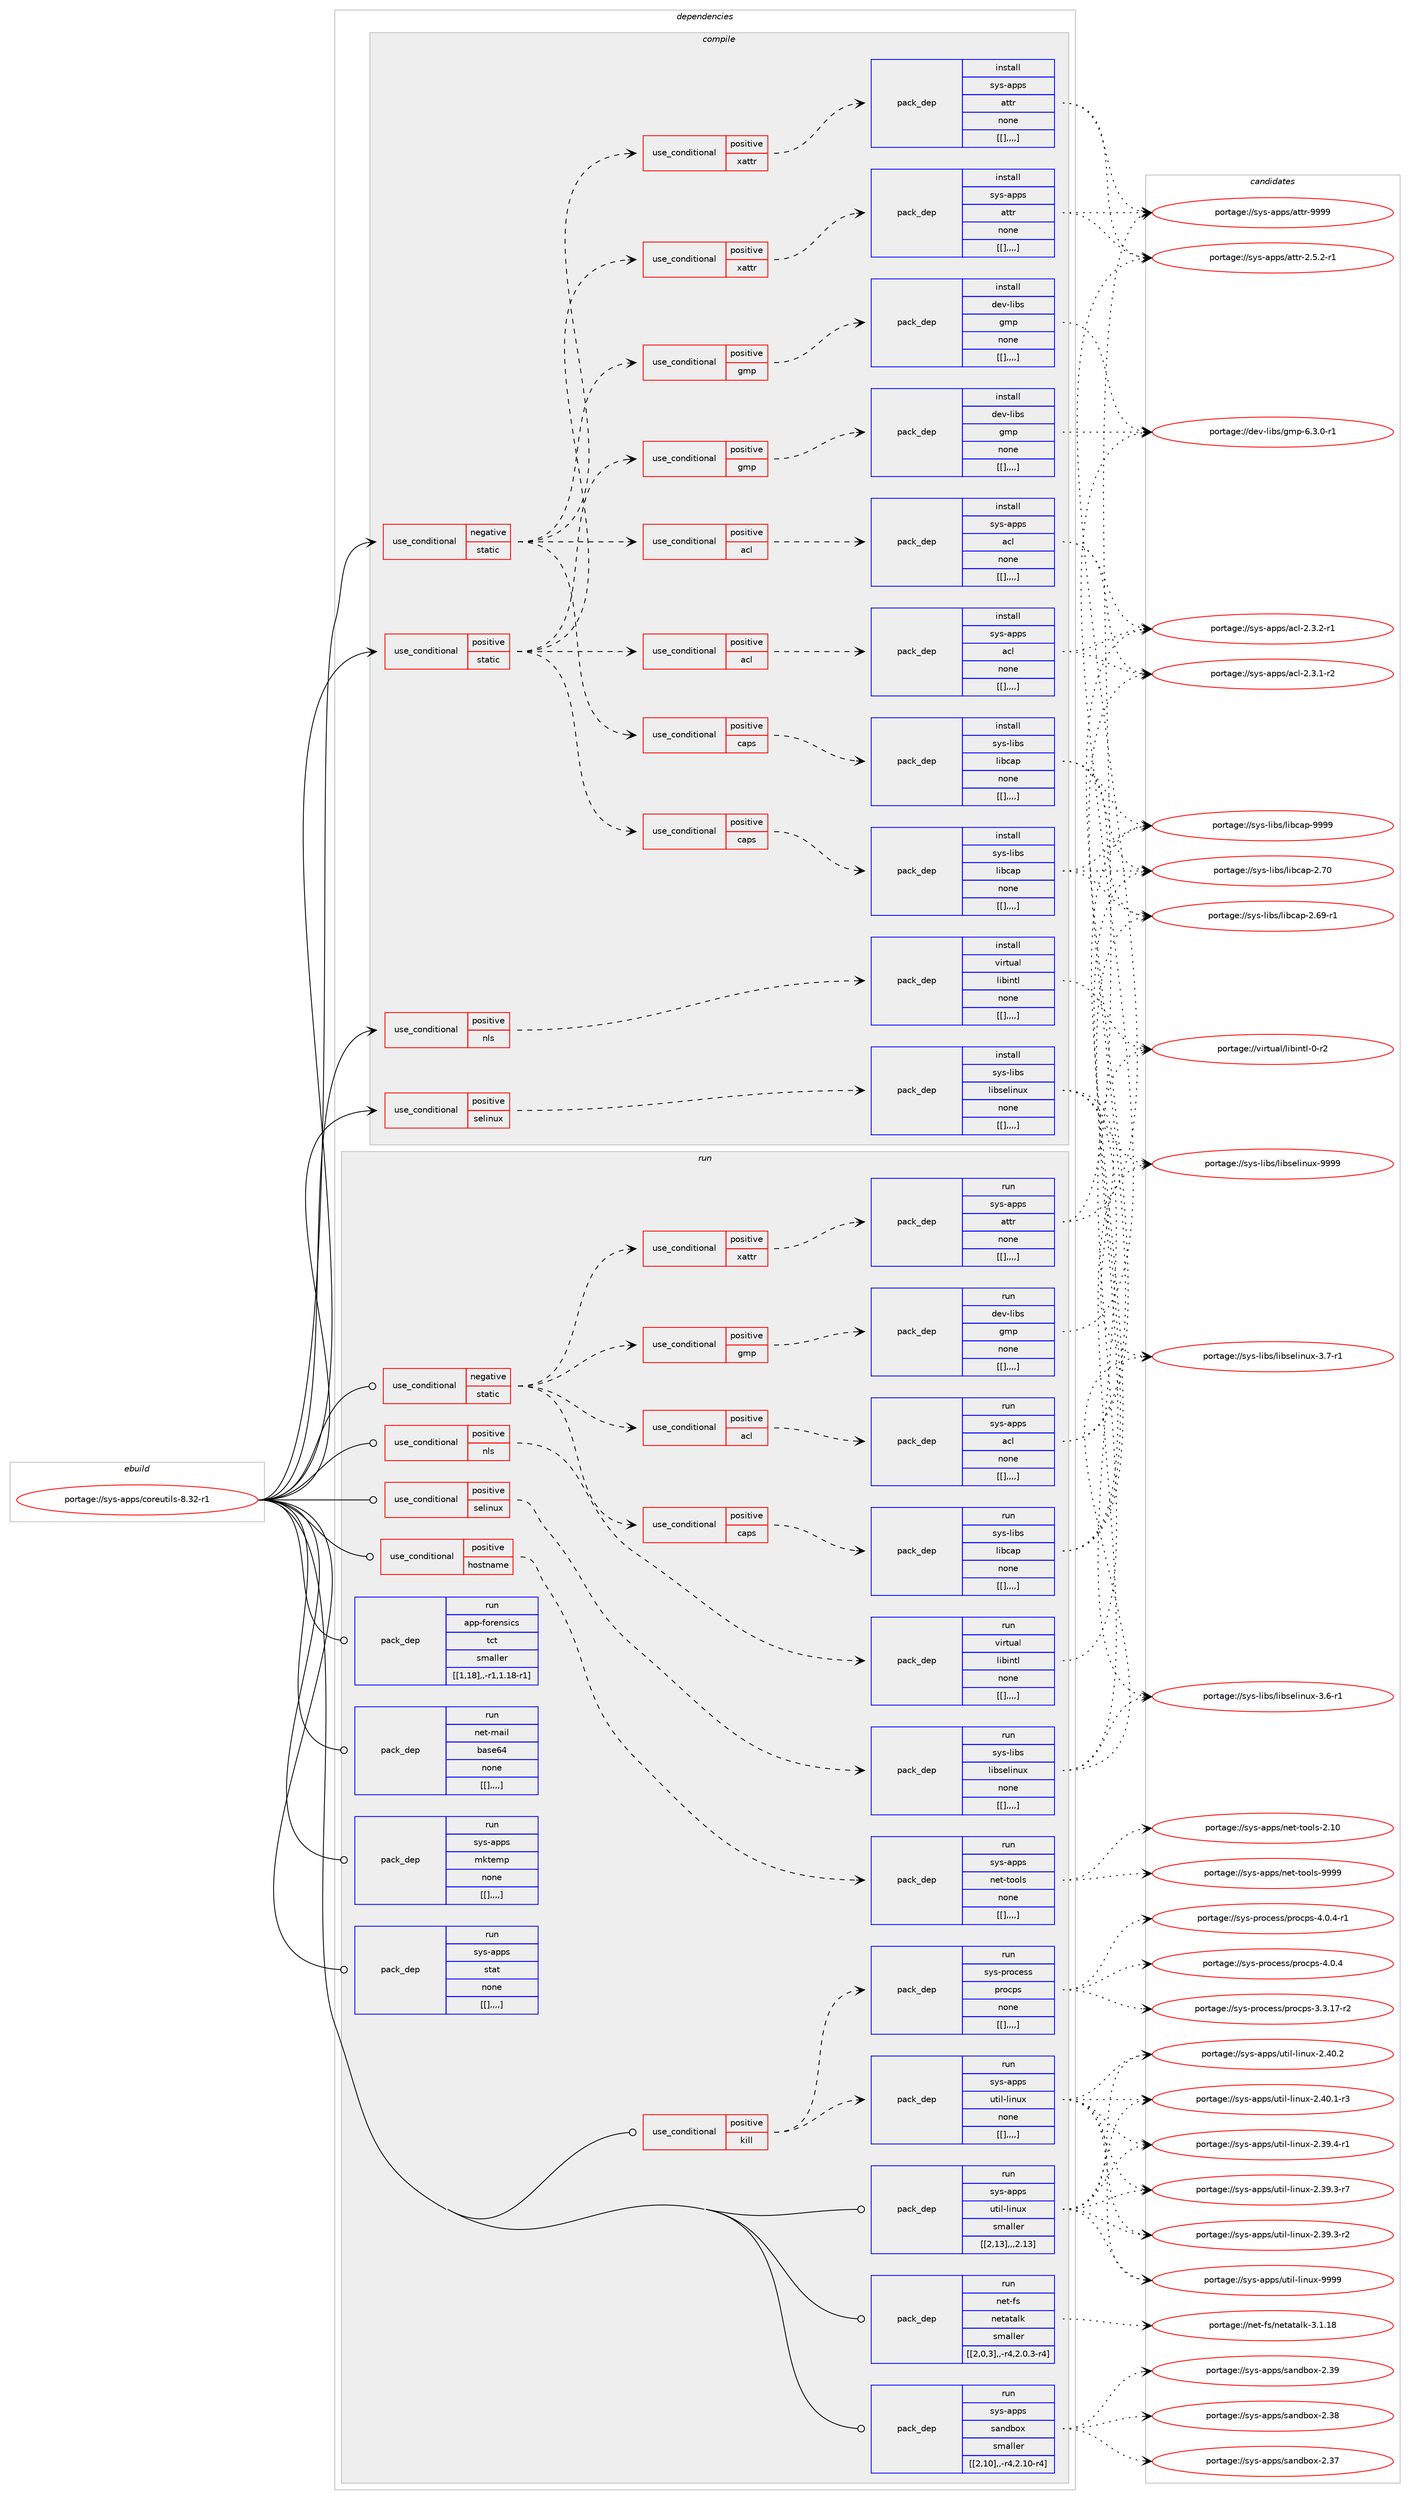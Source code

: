 digraph prolog {

# *************
# Graph options
# *************

newrank=true;
concentrate=true;
compound=true;
graph [rankdir=LR,fontname=Helvetica,fontsize=10,ranksep=1.5];#, ranksep=2.5, nodesep=0.2];
edge  [arrowhead=vee];
node  [fontname=Helvetica,fontsize=10];

# **********
# The ebuild
# **********

subgraph cluster_leftcol {
color=gray;
label=<<i>ebuild</i>>;
id [label="portage://sys-apps/coreutils-8.32-r1", color=red, width=4, href="../sys-apps/coreutils-8.32-r1.svg"];
}

# ****************
# The dependencies
# ****************

subgraph cluster_midcol {
color=gray;
label=<<i>dependencies</i>>;
subgraph cluster_compile {
fillcolor="#eeeeee";
style=filled;
label=<<i>compile</i>>;
subgraph cond6275 {
dependency16701 [label=<<TABLE BORDER="0" CELLBORDER="1" CELLSPACING="0" CELLPADDING="4"><TR><TD ROWSPAN="3" CELLPADDING="10">use_conditional</TD></TR><TR><TD>negative</TD></TR><TR><TD>static</TD></TR></TABLE>>, shape=none, color=red];
subgraph cond6276 {
dependency16702 [label=<<TABLE BORDER="0" CELLBORDER="1" CELLSPACING="0" CELLPADDING="4"><TR><TD ROWSPAN="3" CELLPADDING="10">use_conditional</TD></TR><TR><TD>positive</TD></TR><TR><TD>acl</TD></TR></TABLE>>, shape=none, color=red];
subgraph pack10376 {
dependency16703 [label=<<TABLE BORDER="0" CELLBORDER="1" CELLSPACING="0" CELLPADDING="4" WIDTH="220"><TR><TD ROWSPAN="6" CELLPADDING="30">pack_dep</TD></TR><TR><TD WIDTH="110">install</TD></TR><TR><TD>sys-apps</TD></TR><TR><TD>acl</TD></TR><TR><TD>none</TD></TR><TR><TD>[[],,,,]</TD></TR></TABLE>>, shape=none, color=blue];
}
dependency16702:e -> dependency16703:w [weight=20,style="dashed",arrowhead="vee"];
}
dependency16701:e -> dependency16702:w [weight=20,style="dashed",arrowhead="vee"];
subgraph cond6277 {
dependency16704 [label=<<TABLE BORDER="0" CELLBORDER="1" CELLSPACING="0" CELLPADDING="4"><TR><TD ROWSPAN="3" CELLPADDING="10">use_conditional</TD></TR><TR><TD>positive</TD></TR><TR><TD>caps</TD></TR></TABLE>>, shape=none, color=red];
subgraph pack10377 {
dependency16705 [label=<<TABLE BORDER="0" CELLBORDER="1" CELLSPACING="0" CELLPADDING="4" WIDTH="220"><TR><TD ROWSPAN="6" CELLPADDING="30">pack_dep</TD></TR><TR><TD WIDTH="110">install</TD></TR><TR><TD>sys-libs</TD></TR><TR><TD>libcap</TD></TR><TR><TD>none</TD></TR><TR><TD>[[],,,,]</TD></TR></TABLE>>, shape=none, color=blue];
}
dependency16704:e -> dependency16705:w [weight=20,style="dashed",arrowhead="vee"];
}
dependency16701:e -> dependency16704:w [weight=20,style="dashed",arrowhead="vee"];
subgraph cond6278 {
dependency16706 [label=<<TABLE BORDER="0" CELLBORDER="1" CELLSPACING="0" CELLPADDING="4"><TR><TD ROWSPAN="3" CELLPADDING="10">use_conditional</TD></TR><TR><TD>positive</TD></TR><TR><TD>gmp</TD></TR></TABLE>>, shape=none, color=red];
subgraph pack10378 {
dependency16707 [label=<<TABLE BORDER="0" CELLBORDER="1" CELLSPACING="0" CELLPADDING="4" WIDTH="220"><TR><TD ROWSPAN="6" CELLPADDING="30">pack_dep</TD></TR><TR><TD WIDTH="110">install</TD></TR><TR><TD>dev-libs</TD></TR><TR><TD>gmp</TD></TR><TR><TD>none</TD></TR><TR><TD>[[],,,,]</TD></TR></TABLE>>, shape=none, color=blue];
}
dependency16706:e -> dependency16707:w [weight=20,style="dashed",arrowhead="vee"];
}
dependency16701:e -> dependency16706:w [weight=20,style="dashed",arrowhead="vee"];
subgraph cond6279 {
dependency16708 [label=<<TABLE BORDER="0" CELLBORDER="1" CELLSPACING="0" CELLPADDING="4"><TR><TD ROWSPAN="3" CELLPADDING="10">use_conditional</TD></TR><TR><TD>positive</TD></TR><TR><TD>xattr</TD></TR></TABLE>>, shape=none, color=red];
subgraph pack10379 {
dependency16709 [label=<<TABLE BORDER="0" CELLBORDER="1" CELLSPACING="0" CELLPADDING="4" WIDTH="220"><TR><TD ROWSPAN="6" CELLPADDING="30">pack_dep</TD></TR><TR><TD WIDTH="110">install</TD></TR><TR><TD>sys-apps</TD></TR><TR><TD>attr</TD></TR><TR><TD>none</TD></TR><TR><TD>[[],,,,]</TD></TR></TABLE>>, shape=none, color=blue];
}
dependency16708:e -> dependency16709:w [weight=20,style="dashed",arrowhead="vee"];
}
dependency16701:e -> dependency16708:w [weight=20,style="dashed",arrowhead="vee"];
}
id:e -> dependency16701:w [weight=20,style="solid",arrowhead="vee"];
subgraph cond6280 {
dependency16710 [label=<<TABLE BORDER="0" CELLBORDER="1" CELLSPACING="0" CELLPADDING="4"><TR><TD ROWSPAN="3" CELLPADDING="10">use_conditional</TD></TR><TR><TD>positive</TD></TR><TR><TD>nls</TD></TR></TABLE>>, shape=none, color=red];
subgraph pack10380 {
dependency16711 [label=<<TABLE BORDER="0" CELLBORDER="1" CELLSPACING="0" CELLPADDING="4" WIDTH="220"><TR><TD ROWSPAN="6" CELLPADDING="30">pack_dep</TD></TR><TR><TD WIDTH="110">install</TD></TR><TR><TD>virtual</TD></TR><TR><TD>libintl</TD></TR><TR><TD>none</TD></TR><TR><TD>[[],,,,]</TD></TR></TABLE>>, shape=none, color=blue];
}
dependency16710:e -> dependency16711:w [weight=20,style="dashed",arrowhead="vee"];
}
id:e -> dependency16710:w [weight=20,style="solid",arrowhead="vee"];
subgraph cond6281 {
dependency16712 [label=<<TABLE BORDER="0" CELLBORDER="1" CELLSPACING="0" CELLPADDING="4"><TR><TD ROWSPAN="3" CELLPADDING="10">use_conditional</TD></TR><TR><TD>positive</TD></TR><TR><TD>selinux</TD></TR></TABLE>>, shape=none, color=red];
subgraph pack10381 {
dependency16713 [label=<<TABLE BORDER="0" CELLBORDER="1" CELLSPACING="0" CELLPADDING="4" WIDTH="220"><TR><TD ROWSPAN="6" CELLPADDING="30">pack_dep</TD></TR><TR><TD WIDTH="110">install</TD></TR><TR><TD>sys-libs</TD></TR><TR><TD>libselinux</TD></TR><TR><TD>none</TD></TR><TR><TD>[[],,,,]</TD></TR></TABLE>>, shape=none, color=blue];
}
dependency16712:e -> dependency16713:w [weight=20,style="dashed",arrowhead="vee"];
}
id:e -> dependency16712:w [weight=20,style="solid",arrowhead="vee"];
subgraph cond6282 {
dependency16714 [label=<<TABLE BORDER="0" CELLBORDER="1" CELLSPACING="0" CELLPADDING="4"><TR><TD ROWSPAN="3" CELLPADDING="10">use_conditional</TD></TR><TR><TD>positive</TD></TR><TR><TD>static</TD></TR></TABLE>>, shape=none, color=red];
subgraph cond6283 {
dependency16715 [label=<<TABLE BORDER="0" CELLBORDER="1" CELLSPACING="0" CELLPADDING="4"><TR><TD ROWSPAN="3" CELLPADDING="10">use_conditional</TD></TR><TR><TD>positive</TD></TR><TR><TD>acl</TD></TR></TABLE>>, shape=none, color=red];
subgraph pack10382 {
dependency16716 [label=<<TABLE BORDER="0" CELLBORDER="1" CELLSPACING="0" CELLPADDING="4" WIDTH="220"><TR><TD ROWSPAN="6" CELLPADDING="30">pack_dep</TD></TR><TR><TD WIDTH="110">install</TD></TR><TR><TD>sys-apps</TD></TR><TR><TD>acl</TD></TR><TR><TD>none</TD></TR><TR><TD>[[],,,,]</TD></TR></TABLE>>, shape=none, color=blue];
}
dependency16715:e -> dependency16716:w [weight=20,style="dashed",arrowhead="vee"];
}
dependency16714:e -> dependency16715:w [weight=20,style="dashed",arrowhead="vee"];
subgraph cond6284 {
dependency16717 [label=<<TABLE BORDER="0" CELLBORDER="1" CELLSPACING="0" CELLPADDING="4"><TR><TD ROWSPAN="3" CELLPADDING="10">use_conditional</TD></TR><TR><TD>positive</TD></TR><TR><TD>caps</TD></TR></TABLE>>, shape=none, color=red];
subgraph pack10383 {
dependency16718 [label=<<TABLE BORDER="0" CELLBORDER="1" CELLSPACING="0" CELLPADDING="4" WIDTH="220"><TR><TD ROWSPAN="6" CELLPADDING="30">pack_dep</TD></TR><TR><TD WIDTH="110">install</TD></TR><TR><TD>sys-libs</TD></TR><TR><TD>libcap</TD></TR><TR><TD>none</TD></TR><TR><TD>[[],,,,]</TD></TR></TABLE>>, shape=none, color=blue];
}
dependency16717:e -> dependency16718:w [weight=20,style="dashed",arrowhead="vee"];
}
dependency16714:e -> dependency16717:w [weight=20,style="dashed",arrowhead="vee"];
subgraph cond6285 {
dependency16719 [label=<<TABLE BORDER="0" CELLBORDER="1" CELLSPACING="0" CELLPADDING="4"><TR><TD ROWSPAN="3" CELLPADDING="10">use_conditional</TD></TR><TR><TD>positive</TD></TR><TR><TD>gmp</TD></TR></TABLE>>, shape=none, color=red];
subgraph pack10384 {
dependency16720 [label=<<TABLE BORDER="0" CELLBORDER="1" CELLSPACING="0" CELLPADDING="4" WIDTH="220"><TR><TD ROWSPAN="6" CELLPADDING="30">pack_dep</TD></TR><TR><TD WIDTH="110">install</TD></TR><TR><TD>dev-libs</TD></TR><TR><TD>gmp</TD></TR><TR><TD>none</TD></TR><TR><TD>[[],,,,]</TD></TR></TABLE>>, shape=none, color=blue];
}
dependency16719:e -> dependency16720:w [weight=20,style="dashed",arrowhead="vee"];
}
dependency16714:e -> dependency16719:w [weight=20,style="dashed",arrowhead="vee"];
subgraph cond6286 {
dependency16721 [label=<<TABLE BORDER="0" CELLBORDER="1" CELLSPACING="0" CELLPADDING="4"><TR><TD ROWSPAN="3" CELLPADDING="10">use_conditional</TD></TR><TR><TD>positive</TD></TR><TR><TD>xattr</TD></TR></TABLE>>, shape=none, color=red];
subgraph pack10385 {
dependency16722 [label=<<TABLE BORDER="0" CELLBORDER="1" CELLSPACING="0" CELLPADDING="4" WIDTH="220"><TR><TD ROWSPAN="6" CELLPADDING="30">pack_dep</TD></TR><TR><TD WIDTH="110">install</TD></TR><TR><TD>sys-apps</TD></TR><TR><TD>attr</TD></TR><TR><TD>none</TD></TR><TR><TD>[[],,,,]</TD></TR></TABLE>>, shape=none, color=blue];
}
dependency16721:e -> dependency16722:w [weight=20,style="dashed",arrowhead="vee"];
}
dependency16714:e -> dependency16721:w [weight=20,style="dashed",arrowhead="vee"];
}
id:e -> dependency16714:w [weight=20,style="solid",arrowhead="vee"];
}
subgraph cluster_compileandrun {
fillcolor="#eeeeee";
style=filled;
label=<<i>compile and run</i>>;
}
subgraph cluster_run {
fillcolor="#eeeeee";
style=filled;
label=<<i>run</i>>;
subgraph cond6287 {
dependency16723 [label=<<TABLE BORDER="0" CELLBORDER="1" CELLSPACING="0" CELLPADDING="4"><TR><TD ROWSPAN="3" CELLPADDING="10">use_conditional</TD></TR><TR><TD>negative</TD></TR><TR><TD>static</TD></TR></TABLE>>, shape=none, color=red];
subgraph cond6288 {
dependency16724 [label=<<TABLE BORDER="0" CELLBORDER="1" CELLSPACING="0" CELLPADDING="4"><TR><TD ROWSPAN="3" CELLPADDING="10">use_conditional</TD></TR><TR><TD>positive</TD></TR><TR><TD>acl</TD></TR></TABLE>>, shape=none, color=red];
subgraph pack10386 {
dependency16725 [label=<<TABLE BORDER="0" CELLBORDER="1" CELLSPACING="0" CELLPADDING="4" WIDTH="220"><TR><TD ROWSPAN="6" CELLPADDING="30">pack_dep</TD></TR><TR><TD WIDTH="110">run</TD></TR><TR><TD>sys-apps</TD></TR><TR><TD>acl</TD></TR><TR><TD>none</TD></TR><TR><TD>[[],,,,]</TD></TR></TABLE>>, shape=none, color=blue];
}
dependency16724:e -> dependency16725:w [weight=20,style="dashed",arrowhead="vee"];
}
dependency16723:e -> dependency16724:w [weight=20,style="dashed",arrowhead="vee"];
subgraph cond6289 {
dependency16726 [label=<<TABLE BORDER="0" CELLBORDER="1" CELLSPACING="0" CELLPADDING="4"><TR><TD ROWSPAN="3" CELLPADDING="10">use_conditional</TD></TR><TR><TD>positive</TD></TR><TR><TD>caps</TD></TR></TABLE>>, shape=none, color=red];
subgraph pack10387 {
dependency16727 [label=<<TABLE BORDER="0" CELLBORDER="1" CELLSPACING="0" CELLPADDING="4" WIDTH="220"><TR><TD ROWSPAN="6" CELLPADDING="30">pack_dep</TD></TR><TR><TD WIDTH="110">run</TD></TR><TR><TD>sys-libs</TD></TR><TR><TD>libcap</TD></TR><TR><TD>none</TD></TR><TR><TD>[[],,,,]</TD></TR></TABLE>>, shape=none, color=blue];
}
dependency16726:e -> dependency16727:w [weight=20,style="dashed",arrowhead="vee"];
}
dependency16723:e -> dependency16726:w [weight=20,style="dashed",arrowhead="vee"];
subgraph cond6290 {
dependency16728 [label=<<TABLE BORDER="0" CELLBORDER="1" CELLSPACING="0" CELLPADDING="4"><TR><TD ROWSPAN="3" CELLPADDING="10">use_conditional</TD></TR><TR><TD>positive</TD></TR><TR><TD>gmp</TD></TR></TABLE>>, shape=none, color=red];
subgraph pack10388 {
dependency16729 [label=<<TABLE BORDER="0" CELLBORDER="1" CELLSPACING="0" CELLPADDING="4" WIDTH="220"><TR><TD ROWSPAN="6" CELLPADDING="30">pack_dep</TD></TR><TR><TD WIDTH="110">run</TD></TR><TR><TD>dev-libs</TD></TR><TR><TD>gmp</TD></TR><TR><TD>none</TD></TR><TR><TD>[[],,,,]</TD></TR></TABLE>>, shape=none, color=blue];
}
dependency16728:e -> dependency16729:w [weight=20,style="dashed",arrowhead="vee"];
}
dependency16723:e -> dependency16728:w [weight=20,style="dashed",arrowhead="vee"];
subgraph cond6291 {
dependency16730 [label=<<TABLE BORDER="0" CELLBORDER="1" CELLSPACING="0" CELLPADDING="4"><TR><TD ROWSPAN="3" CELLPADDING="10">use_conditional</TD></TR><TR><TD>positive</TD></TR><TR><TD>xattr</TD></TR></TABLE>>, shape=none, color=red];
subgraph pack10389 {
dependency16731 [label=<<TABLE BORDER="0" CELLBORDER="1" CELLSPACING="0" CELLPADDING="4" WIDTH="220"><TR><TD ROWSPAN="6" CELLPADDING="30">pack_dep</TD></TR><TR><TD WIDTH="110">run</TD></TR><TR><TD>sys-apps</TD></TR><TR><TD>attr</TD></TR><TR><TD>none</TD></TR><TR><TD>[[],,,,]</TD></TR></TABLE>>, shape=none, color=blue];
}
dependency16730:e -> dependency16731:w [weight=20,style="dashed",arrowhead="vee"];
}
dependency16723:e -> dependency16730:w [weight=20,style="dashed",arrowhead="vee"];
}
id:e -> dependency16723:w [weight=20,style="solid",arrowhead="odot"];
subgraph cond6292 {
dependency16732 [label=<<TABLE BORDER="0" CELLBORDER="1" CELLSPACING="0" CELLPADDING="4"><TR><TD ROWSPAN="3" CELLPADDING="10">use_conditional</TD></TR><TR><TD>positive</TD></TR><TR><TD>hostname</TD></TR></TABLE>>, shape=none, color=red];
subgraph pack10390 {
dependency16733 [label=<<TABLE BORDER="0" CELLBORDER="1" CELLSPACING="0" CELLPADDING="4" WIDTH="220"><TR><TD ROWSPAN="6" CELLPADDING="30">pack_dep</TD></TR><TR><TD WIDTH="110">run</TD></TR><TR><TD>sys-apps</TD></TR><TR><TD>net-tools</TD></TR><TR><TD>none</TD></TR><TR><TD>[[],,,,]</TD></TR></TABLE>>, shape=none, color=blue];
}
dependency16732:e -> dependency16733:w [weight=20,style="dashed",arrowhead="vee"];
}
id:e -> dependency16732:w [weight=20,style="solid",arrowhead="odot"];
subgraph cond6293 {
dependency16734 [label=<<TABLE BORDER="0" CELLBORDER="1" CELLSPACING="0" CELLPADDING="4"><TR><TD ROWSPAN="3" CELLPADDING="10">use_conditional</TD></TR><TR><TD>positive</TD></TR><TR><TD>kill</TD></TR></TABLE>>, shape=none, color=red];
subgraph pack10391 {
dependency16735 [label=<<TABLE BORDER="0" CELLBORDER="1" CELLSPACING="0" CELLPADDING="4" WIDTH="220"><TR><TD ROWSPAN="6" CELLPADDING="30">pack_dep</TD></TR><TR><TD WIDTH="110">run</TD></TR><TR><TD>sys-apps</TD></TR><TR><TD>util-linux</TD></TR><TR><TD>none</TD></TR><TR><TD>[[],,,,]</TD></TR></TABLE>>, shape=none, color=blue];
}
dependency16734:e -> dependency16735:w [weight=20,style="dashed",arrowhead="vee"];
subgraph pack10392 {
dependency16736 [label=<<TABLE BORDER="0" CELLBORDER="1" CELLSPACING="0" CELLPADDING="4" WIDTH="220"><TR><TD ROWSPAN="6" CELLPADDING="30">pack_dep</TD></TR><TR><TD WIDTH="110">run</TD></TR><TR><TD>sys-process</TD></TR><TR><TD>procps</TD></TR><TR><TD>none</TD></TR><TR><TD>[[],,,,]</TD></TR></TABLE>>, shape=none, color=blue];
}
dependency16734:e -> dependency16736:w [weight=20,style="dashed",arrowhead="vee"];
}
id:e -> dependency16734:w [weight=20,style="solid",arrowhead="odot"];
subgraph cond6294 {
dependency16737 [label=<<TABLE BORDER="0" CELLBORDER="1" CELLSPACING="0" CELLPADDING="4"><TR><TD ROWSPAN="3" CELLPADDING="10">use_conditional</TD></TR><TR><TD>positive</TD></TR><TR><TD>nls</TD></TR></TABLE>>, shape=none, color=red];
subgraph pack10393 {
dependency16738 [label=<<TABLE BORDER="0" CELLBORDER="1" CELLSPACING="0" CELLPADDING="4" WIDTH="220"><TR><TD ROWSPAN="6" CELLPADDING="30">pack_dep</TD></TR><TR><TD WIDTH="110">run</TD></TR><TR><TD>virtual</TD></TR><TR><TD>libintl</TD></TR><TR><TD>none</TD></TR><TR><TD>[[],,,,]</TD></TR></TABLE>>, shape=none, color=blue];
}
dependency16737:e -> dependency16738:w [weight=20,style="dashed",arrowhead="vee"];
}
id:e -> dependency16737:w [weight=20,style="solid",arrowhead="odot"];
subgraph cond6295 {
dependency16739 [label=<<TABLE BORDER="0" CELLBORDER="1" CELLSPACING="0" CELLPADDING="4"><TR><TD ROWSPAN="3" CELLPADDING="10">use_conditional</TD></TR><TR><TD>positive</TD></TR><TR><TD>selinux</TD></TR></TABLE>>, shape=none, color=red];
subgraph pack10394 {
dependency16740 [label=<<TABLE BORDER="0" CELLBORDER="1" CELLSPACING="0" CELLPADDING="4" WIDTH="220"><TR><TD ROWSPAN="6" CELLPADDING="30">pack_dep</TD></TR><TR><TD WIDTH="110">run</TD></TR><TR><TD>sys-libs</TD></TR><TR><TD>libselinux</TD></TR><TR><TD>none</TD></TR><TR><TD>[[],,,,]</TD></TR></TABLE>>, shape=none, color=blue];
}
dependency16739:e -> dependency16740:w [weight=20,style="dashed",arrowhead="vee"];
}
id:e -> dependency16739:w [weight=20,style="solid",arrowhead="odot"];
subgraph pack10395 {
dependency16741 [label=<<TABLE BORDER="0" CELLBORDER="1" CELLSPACING="0" CELLPADDING="4" WIDTH="220"><TR><TD ROWSPAN="6" CELLPADDING="30">pack_dep</TD></TR><TR><TD WIDTH="110">run</TD></TR><TR><TD>app-forensics</TD></TR><TR><TD>tct</TD></TR><TR><TD>smaller</TD></TR><TR><TD>[[1,18],,-r1,1.18-r1]</TD></TR></TABLE>>, shape=none, color=blue];
}
id:e -> dependency16741:w [weight=20,style="solid",arrowhead="odot"];
subgraph pack10396 {
dependency16742 [label=<<TABLE BORDER="0" CELLBORDER="1" CELLSPACING="0" CELLPADDING="4" WIDTH="220"><TR><TD ROWSPAN="6" CELLPADDING="30">pack_dep</TD></TR><TR><TD WIDTH="110">run</TD></TR><TR><TD>net-fs</TD></TR><TR><TD>netatalk</TD></TR><TR><TD>smaller</TD></TR><TR><TD>[[2,0,3],,-r4,2.0.3-r4]</TD></TR></TABLE>>, shape=none, color=blue];
}
id:e -> dependency16742:w [weight=20,style="solid",arrowhead="odot"];
subgraph pack10397 {
dependency16743 [label=<<TABLE BORDER="0" CELLBORDER="1" CELLSPACING="0" CELLPADDING="4" WIDTH="220"><TR><TD ROWSPAN="6" CELLPADDING="30">pack_dep</TD></TR><TR><TD WIDTH="110">run</TD></TR><TR><TD>net-mail</TD></TR><TR><TD>base64</TD></TR><TR><TD>none</TD></TR><TR><TD>[[],,,,]</TD></TR></TABLE>>, shape=none, color=blue];
}
id:e -> dependency16743:w [weight=20,style="solid",arrowhead="odot"];
subgraph pack10398 {
dependency16744 [label=<<TABLE BORDER="0" CELLBORDER="1" CELLSPACING="0" CELLPADDING="4" WIDTH="220"><TR><TD ROWSPAN="6" CELLPADDING="30">pack_dep</TD></TR><TR><TD WIDTH="110">run</TD></TR><TR><TD>sys-apps</TD></TR><TR><TD>mktemp</TD></TR><TR><TD>none</TD></TR><TR><TD>[[],,,,]</TD></TR></TABLE>>, shape=none, color=blue];
}
id:e -> dependency16744:w [weight=20,style="solid",arrowhead="odot"];
subgraph pack10399 {
dependency16745 [label=<<TABLE BORDER="0" CELLBORDER="1" CELLSPACING="0" CELLPADDING="4" WIDTH="220"><TR><TD ROWSPAN="6" CELLPADDING="30">pack_dep</TD></TR><TR><TD WIDTH="110">run</TD></TR><TR><TD>sys-apps</TD></TR><TR><TD>sandbox</TD></TR><TR><TD>smaller</TD></TR><TR><TD>[[2,10],,-r4,2.10-r4]</TD></TR></TABLE>>, shape=none, color=blue];
}
id:e -> dependency16745:w [weight=20,style="solid",arrowhead="odot"];
subgraph pack10400 {
dependency16746 [label=<<TABLE BORDER="0" CELLBORDER="1" CELLSPACING="0" CELLPADDING="4" WIDTH="220"><TR><TD ROWSPAN="6" CELLPADDING="30">pack_dep</TD></TR><TR><TD WIDTH="110">run</TD></TR><TR><TD>sys-apps</TD></TR><TR><TD>stat</TD></TR><TR><TD>none</TD></TR><TR><TD>[[],,,,]</TD></TR></TABLE>>, shape=none, color=blue];
}
id:e -> dependency16746:w [weight=20,style="solid",arrowhead="odot"];
subgraph pack10401 {
dependency16747 [label=<<TABLE BORDER="0" CELLBORDER="1" CELLSPACING="0" CELLPADDING="4" WIDTH="220"><TR><TD ROWSPAN="6" CELLPADDING="30">pack_dep</TD></TR><TR><TD WIDTH="110">run</TD></TR><TR><TD>sys-apps</TD></TR><TR><TD>util-linux</TD></TR><TR><TD>smaller</TD></TR><TR><TD>[[2,13],,,2.13]</TD></TR></TABLE>>, shape=none, color=blue];
}
id:e -> dependency16747:w [weight=20,style="solid",arrowhead="odot"];
}
}

# **************
# The candidates
# **************

subgraph cluster_choices {
rank=same;
color=gray;
label=<<i>candidates</i>>;

subgraph choice10376 {
color=black;
nodesep=1;
choice11512111545971121121154797991084550465146504511449 [label="portage://sys-apps/acl-2.3.2-r1", color=red, width=4,href="../sys-apps/acl-2.3.2-r1.svg"];
choice11512111545971121121154797991084550465146494511450 [label="portage://sys-apps/acl-2.3.1-r2", color=red, width=4,href="../sys-apps/acl-2.3.1-r2.svg"];
dependency16703:e -> choice11512111545971121121154797991084550465146504511449:w [style=dotted,weight="100"];
dependency16703:e -> choice11512111545971121121154797991084550465146494511450:w [style=dotted,weight="100"];
}
subgraph choice10377 {
color=black;
nodesep=1;
choice1151211154510810598115471081059899971124557575757 [label="portage://sys-libs/libcap-9999", color=red, width=4,href="../sys-libs/libcap-9999.svg"];
choice1151211154510810598115471081059899971124550465548 [label="portage://sys-libs/libcap-2.70", color=red, width=4,href="../sys-libs/libcap-2.70.svg"];
choice11512111545108105981154710810598999711245504654574511449 [label="portage://sys-libs/libcap-2.69-r1", color=red, width=4,href="../sys-libs/libcap-2.69-r1.svg"];
dependency16705:e -> choice1151211154510810598115471081059899971124557575757:w [style=dotted,weight="100"];
dependency16705:e -> choice1151211154510810598115471081059899971124550465548:w [style=dotted,weight="100"];
dependency16705:e -> choice11512111545108105981154710810598999711245504654574511449:w [style=dotted,weight="100"];
}
subgraph choice10378 {
color=black;
nodesep=1;
choice1001011184510810598115471031091124554465146484511449 [label="portage://dev-libs/gmp-6.3.0-r1", color=red, width=4,href="../dev-libs/gmp-6.3.0-r1.svg"];
dependency16707:e -> choice1001011184510810598115471031091124554465146484511449:w [style=dotted,weight="100"];
}
subgraph choice10379 {
color=black;
nodesep=1;
choice115121115459711211211547971161161144557575757 [label="portage://sys-apps/attr-9999", color=red, width=4,href="../sys-apps/attr-9999.svg"];
choice115121115459711211211547971161161144550465346504511449 [label="portage://sys-apps/attr-2.5.2-r1", color=red, width=4,href="../sys-apps/attr-2.5.2-r1.svg"];
dependency16709:e -> choice115121115459711211211547971161161144557575757:w [style=dotted,weight="100"];
dependency16709:e -> choice115121115459711211211547971161161144550465346504511449:w [style=dotted,weight="100"];
}
subgraph choice10380 {
color=black;
nodesep=1;
choice11810511411611797108471081059810511011610845484511450 [label="portage://virtual/libintl-0-r2", color=red, width=4,href="../virtual/libintl-0-r2.svg"];
dependency16711:e -> choice11810511411611797108471081059810511011610845484511450:w [style=dotted,weight="100"];
}
subgraph choice10381 {
color=black;
nodesep=1;
choice115121115451081059811547108105981151011081051101171204557575757 [label="portage://sys-libs/libselinux-9999", color=red, width=4,href="../sys-libs/libselinux-9999.svg"];
choice11512111545108105981154710810598115101108105110117120455146554511449 [label="portage://sys-libs/libselinux-3.7-r1", color=red, width=4,href="../sys-libs/libselinux-3.7-r1.svg"];
choice11512111545108105981154710810598115101108105110117120455146544511449 [label="portage://sys-libs/libselinux-3.6-r1", color=red, width=4,href="../sys-libs/libselinux-3.6-r1.svg"];
dependency16713:e -> choice115121115451081059811547108105981151011081051101171204557575757:w [style=dotted,weight="100"];
dependency16713:e -> choice11512111545108105981154710810598115101108105110117120455146554511449:w [style=dotted,weight="100"];
dependency16713:e -> choice11512111545108105981154710810598115101108105110117120455146544511449:w [style=dotted,weight="100"];
}
subgraph choice10382 {
color=black;
nodesep=1;
choice11512111545971121121154797991084550465146504511449 [label="portage://sys-apps/acl-2.3.2-r1", color=red, width=4,href="../sys-apps/acl-2.3.2-r1.svg"];
choice11512111545971121121154797991084550465146494511450 [label="portage://sys-apps/acl-2.3.1-r2", color=red, width=4,href="../sys-apps/acl-2.3.1-r2.svg"];
dependency16716:e -> choice11512111545971121121154797991084550465146504511449:w [style=dotted,weight="100"];
dependency16716:e -> choice11512111545971121121154797991084550465146494511450:w [style=dotted,weight="100"];
}
subgraph choice10383 {
color=black;
nodesep=1;
choice1151211154510810598115471081059899971124557575757 [label="portage://sys-libs/libcap-9999", color=red, width=4,href="../sys-libs/libcap-9999.svg"];
choice1151211154510810598115471081059899971124550465548 [label="portage://sys-libs/libcap-2.70", color=red, width=4,href="../sys-libs/libcap-2.70.svg"];
choice11512111545108105981154710810598999711245504654574511449 [label="portage://sys-libs/libcap-2.69-r1", color=red, width=4,href="../sys-libs/libcap-2.69-r1.svg"];
dependency16718:e -> choice1151211154510810598115471081059899971124557575757:w [style=dotted,weight="100"];
dependency16718:e -> choice1151211154510810598115471081059899971124550465548:w [style=dotted,weight="100"];
dependency16718:e -> choice11512111545108105981154710810598999711245504654574511449:w [style=dotted,weight="100"];
}
subgraph choice10384 {
color=black;
nodesep=1;
choice1001011184510810598115471031091124554465146484511449 [label="portage://dev-libs/gmp-6.3.0-r1", color=red, width=4,href="../dev-libs/gmp-6.3.0-r1.svg"];
dependency16720:e -> choice1001011184510810598115471031091124554465146484511449:w [style=dotted,weight="100"];
}
subgraph choice10385 {
color=black;
nodesep=1;
choice115121115459711211211547971161161144557575757 [label="portage://sys-apps/attr-9999", color=red, width=4,href="../sys-apps/attr-9999.svg"];
choice115121115459711211211547971161161144550465346504511449 [label="portage://sys-apps/attr-2.5.2-r1", color=red, width=4,href="../sys-apps/attr-2.5.2-r1.svg"];
dependency16722:e -> choice115121115459711211211547971161161144557575757:w [style=dotted,weight="100"];
dependency16722:e -> choice115121115459711211211547971161161144550465346504511449:w [style=dotted,weight="100"];
}
subgraph choice10386 {
color=black;
nodesep=1;
choice11512111545971121121154797991084550465146504511449 [label="portage://sys-apps/acl-2.3.2-r1", color=red, width=4,href="../sys-apps/acl-2.3.2-r1.svg"];
choice11512111545971121121154797991084550465146494511450 [label="portage://sys-apps/acl-2.3.1-r2", color=red, width=4,href="../sys-apps/acl-2.3.1-r2.svg"];
dependency16725:e -> choice11512111545971121121154797991084550465146504511449:w [style=dotted,weight="100"];
dependency16725:e -> choice11512111545971121121154797991084550465146494511450:w [style=dotted,weight="100"];
}
subgraph choice10387 {
color=black;
nodesep=1;
choice1151211154510810598115471081059899971124557575757 [label="portage://sys-libs/libcap-9999", color=red, width=4,href="../sys-libs/libcap-9999.svg"];
choice1151211154510810598115471081059899971124550465548 [label="portage://sys-libs/libcap-2.70", color=red, width=4,href="../sys-libs/libcap-2.70.svg"];
choice11512111545108105981154710810598999711245504654574511449 [label="portage://sys-libs/libcap-2.69-r1", color=red, width=4,href="../sys-libs/libcap-2.69-r1.svg"];
dependency16727:e -> choice1151211154510810598115471081059899971124557575757:w [style=dotted,weight="100"];
dependency16727:e -> choice1151211154510810598115471081059899971124550465548:w [style=dotted,weight="100"];
dependency16727:e -> choice11512111545108105981154710810598999711245504654574511449:w [style=dotted,weight="100"];
}
subgraph choice10388 {
color=black;
nodesep=1;
choice1001011184510810598115471031091124554465146484511449 [label="portage://dev-libs/gmp-6.3.0-r1", color=red, width=4,href="../dev-libs/gmp-6.3.0-r1.svg"];
dependency16729:e -> choice1001011184510810598115471031091124554465146484511449:w [style=dotted,weight="100"];
}
subgraph choice10389 {
color=black;
nodesep=1;
choice115121115459711211211547971161161144557575757 [label="portage://sys-apps/attr-9999", color=red, width=4,href="../sys-apps/attr-9999.svg"];
choice115121115459711211211547971161161144550465346504511449 [label="portage://sys-apps/attr-2.5.2-r1", color=red, width=4,href="../sys-apps/attr-2.5.2-r1.svg"];
dependency16731:e -> choice115121115459711211211547971161161144557575757:w [style=dotted,weight="100"];
dependency16731:e -> choice115121115459711211211547971161161144550465346504511449:w [style=dotted,weight="100"];
}
subgraph choice10390 {
color=black;
nodesep=1;
choice115121115459711211211547110101116451161111111081154557575757 [label="portage://sys-apps/net-tools-9999", color=red, width=4,href="../sys-apps/net-tools-9999.svg"];
choice115121115459711211211547110101116451161111111081154550464948 [label="portage://sys-apps/net-tools-2.10", color=red, width=4,href="../sys-apps/net-tools-2.10.svg"];
dependency16733:e -> choice115121115459711211211547110101116451161111111081154557575757:w [style=dotted,weight="100"];
dependency16733:e -> choice115121115459711211211547110101116451161111111081154550464948:w [style=dotted,weight="100"];
}
subgraph choice10391 {
color=black;
nodesep=1;
choice115121115459711211211547117116105108451081051101171204557575757 [label="portage://sys-apps/util-linux-9999", color=red, width=4,href="../sys-apps/util-linux-9999.svg"];
choice1151211154597112112115471171161051084510810511011712045504652484650 [label="portage://sys-apps/util-linux-2.40.2", color=red, width=4,href="../sys-apps/util-linux-2.40.2.svg"];
choice11512111545971121121154711711610510845108105110117120455046524846494511451 [label="portage://sys-apps/util-linux-2.40.1-r3", color=red, width=4,href="../sys-apps/util-linux-2.40.1-r3.svg"];
choice11512111545971121121154711711610510845108105110117120455046515746524511449 [label="portage://sys-apps/util-linux-2.39.4-r1", color=red, width=4,href="../sys-apps/util-linux-2.39.4-r1.svg"];
choice11512111545971121121154711711610510845108105110117120455046515746514511455 [label="portage://sys-apps/util-linux-2.39.3-r7", color=red, width=4,href="../sys-apps/util-linux-2.39.3-r7.svg"];
choice11512111545971121121154711711610510845108105110117120455046515746514511450 [label="portage://sys-apps/util-linux-2.39.3-r2", color=red, width=4,href="../sys-apps/util-linux-2.39.3-r2.svg"];
dependency16735:e -> choice115121115459711211211547117116105108451081051101171204557575757:w [style=dotted,weight="100"];
dependency16735:e -> choice1151211154597112112115471171161051084510810511011712045504652484650:w [style=dotted,weight="100"];
dependency16735:e -> choice11512111545971121121154711711610510845108105110117120455046524846494511451:w [style=dotted,weight="100"];
dependency16735:e -> choice11512111545971121121154711711610510845108105110117120455046515746524511449:w [style=dotted,weight="100"];
dependency16735:e -> choice11512111545971121121154711711610510845108105110117120455046515746514511455:w [style=dotted,weight="100"];
dependency16735:e -> choice11512111545971121121154711711610510845108105110117120455046515746514511450:w [style=dotted,weight="100"];
}
subgraph choice10392 {
color=black;
nodesep=1;
choice115121115451121141119910111511547112114111991121154552464846524511449 [label="portage://sys-process/procps-4.0.4-r1", color=red, width=4,href="../sys-process/procps-4.0.4-r1.svg"];
choice11512111545112114111991011151154711211411199112115455246484652 [label="portage://sys-process/procps-4.0.4", color=red, width=4,href="../sys-process/procps-4.0.4.svg"];
choice11512111545112114111991011151154711211411199112115455146514649554511450 [label="portage://sys-process/procps-3.3.17-r2", color=red, width=4,href="../sys-process/procps-3.3.17-r2.svg"];
dependency16736:e -> choice115121115451121141119910111511547112114111991121154552464846524511449:w [style=dotted,weight="100"];
dependency16736:e -> choice11512111545112114111991011151154711211411199112115455246484652:w [style=dotted,weight="100"];
dependency16736:e -> choice11512111545112114111991011151154711211411199112115455146514649554511450:w [style=dotted,weight="100"];
}
subgraph choice10393 {
color=black;
nodesep=1;
choice11810511411611797108471081059810511011610845484511450 [label="portage://virtual/libintl-0-r2", color=red, width=4,href="../virtual/libintl-0-r2.svg"];
dependency16738:e -> choice11810511411611797108471081059810511011610845484511450:w [style=dotted,weight="100"];
}
subgraph choice10394 {
color=black;
nodesep=1;
choice115121115451081059811547108105981151011081051101171204557575757 [label="portage://sys-libs/libselinux-9999", color=red, width=4,href="../sys-libs/libselinux-9999.svg"];
choice11512111545108105981154710810598115101108105110117120455146554511449 [label="portage://sys-libs/libselinux-3.7-r1", color=red, width=4,href="../sys-libs/libselinux-3.7-r1.svg"];
choice11512111545108105981154710810598115101108105110117120455146544511449 [label="portage://sys-libs/libselinux-3.6-r1", color=red, width=4,href="../sys-libs/libselinux-3.6-r1.svg"];
dependency16740:e -> choice115121115451081059811547108105981151011081051101171204557575757:w [style=dotted,weight="100"];
dependency16740:e -> choice11512111545108105981154710810598115101108105110117120455146554511449:w [style=dotted,weight="100"];
dependency16740:e -> choice11512111545108105981154710810598115101108105110117120455146544511449:w [style=dotted,weight="100"];
}
subgraph choice10395 {
color=black;
nodesep=1;
}
subgraph choice10396 {
color=black;
nodesep=1;
choice1101011164510211547110101116971169710810745514649464956 [label="portage://net-fs/netatalk-3.1.18", color=red, width=4,href="../net-fs/netatalk-3.1.18.svg"];
dependency16742:e -> choice1101011164510211547110101116971169710810745514649464956:w [style=dotted,weight="100"];
}
subgraph choice10397 {
color=black;
nodesep=1;
}
subgraph choice10398 {
color=black;
nodesep=1;
}
subgraph choice10399 {
color=black;
nodesep=1;
choice11512111545971121121154711597110100981111204550465157 [label="portage://sys-apps/sandbox-2.39", color=red, width=4,href="../sys-apps/sandbox-2.39.svg"];
choice11512111545971121121154711597110100981111204550465156 [label="portage://sys-apps/sandbox-2.38", color=red, width=4,href="../sys-apps/sandbox-2.38.svg"];
choice11512111545971121121154711597110100981111204550465155 [label="portage://sys-apps/sandbox-2.37", color=red, width=4,href="../sys-apps/sandbox-2.37.svg"];
dependency16745:e -> choice11512111545971121121154711597110100981111204550465157:w [style=dotted,weight="100"];
dependency16745:e -> choice11512111545971121121154711597110100981111204550465156:w [style=dotted,weight="100"];
dependency16745:e -> choice11512111545971121121154711597110100981111204550465155:w [style=dotted,weight="100"];
}
subgraph choice10400 {
color=black;
nodesep=1;
}
subgraph choice10401 {
color=black;
nodesep=1;
choice115121115459711211211547117116105108451081051101171204557575757 [label="portage://sys-apps/util-linux-9999", color=red, width=4,href="../sys-apps/util-linux-9999.svg"];
choice1151211154597112112115471171161051084510810511011712045504652484650 [label="portage://sys-apps/util-linux-2.40.2", color=red, width=4,href="../sys-apps/util-linux-2.40.2.svg"];
choice11512111545971121121154711711610510845108105110117120455046524846494511451 [label="portage://sys-apps/util-linux-2.40.1-r3", color=red, width=4,href="../sys-apps/util-linux-2.40.1-r3.svg"];
choice11512111545971121121154711711610510845108105110117120455046515746524511449 [label="portage://sys-apps/util-linux-2.39.4-r1", color=red, width=4,href="../sys-apps/util-linux-2.39.4-r1.svg"];
choice11512111545971121121154711711610510845108105110117120455046515746514511455 [label="portage://sys-apps/util-linux-2.39.3-r7", color=red, width=4,href="../sys-apps/util-linux-2.39.3-r7.svg"];
choice11512111545971121121154711711610510845108105110117120455046515746514511450 [label="portage://sys-apps/util-linux-2.39.3-r2", color=red, width=4,href="../sys-apps/util-linux-2.39.3-r2.svg"];
dependency16747:e -> choice115121115459711211211547117116105108451081051101171204557575757:w [style=dotted,weight="100"];
dependency16747:e -> choice1151211154597112112115471171161051084510810511011712045504652484650:w [style=dotted,weight="100"];
dependency16747:e -> choice11512111545971121121154711711610510845108105110117120455046524846494511451:w [style=dotted,weight="100"];
dependency16747:e -> choice11512111545971121121154711711610510845108105110117120455046515746524511449:w [style=dotted,weight="100"];
dependency16747:e -> choice11512111545971121121154711711610510845108105110117120455046515746514511455:w [style=dotted,weight="100"];
dependency16747:e -> choice11512111545971121121154711711610510845108105110117120455046515746514511450:w [style=dotted,weight="100"];
}
}

}
